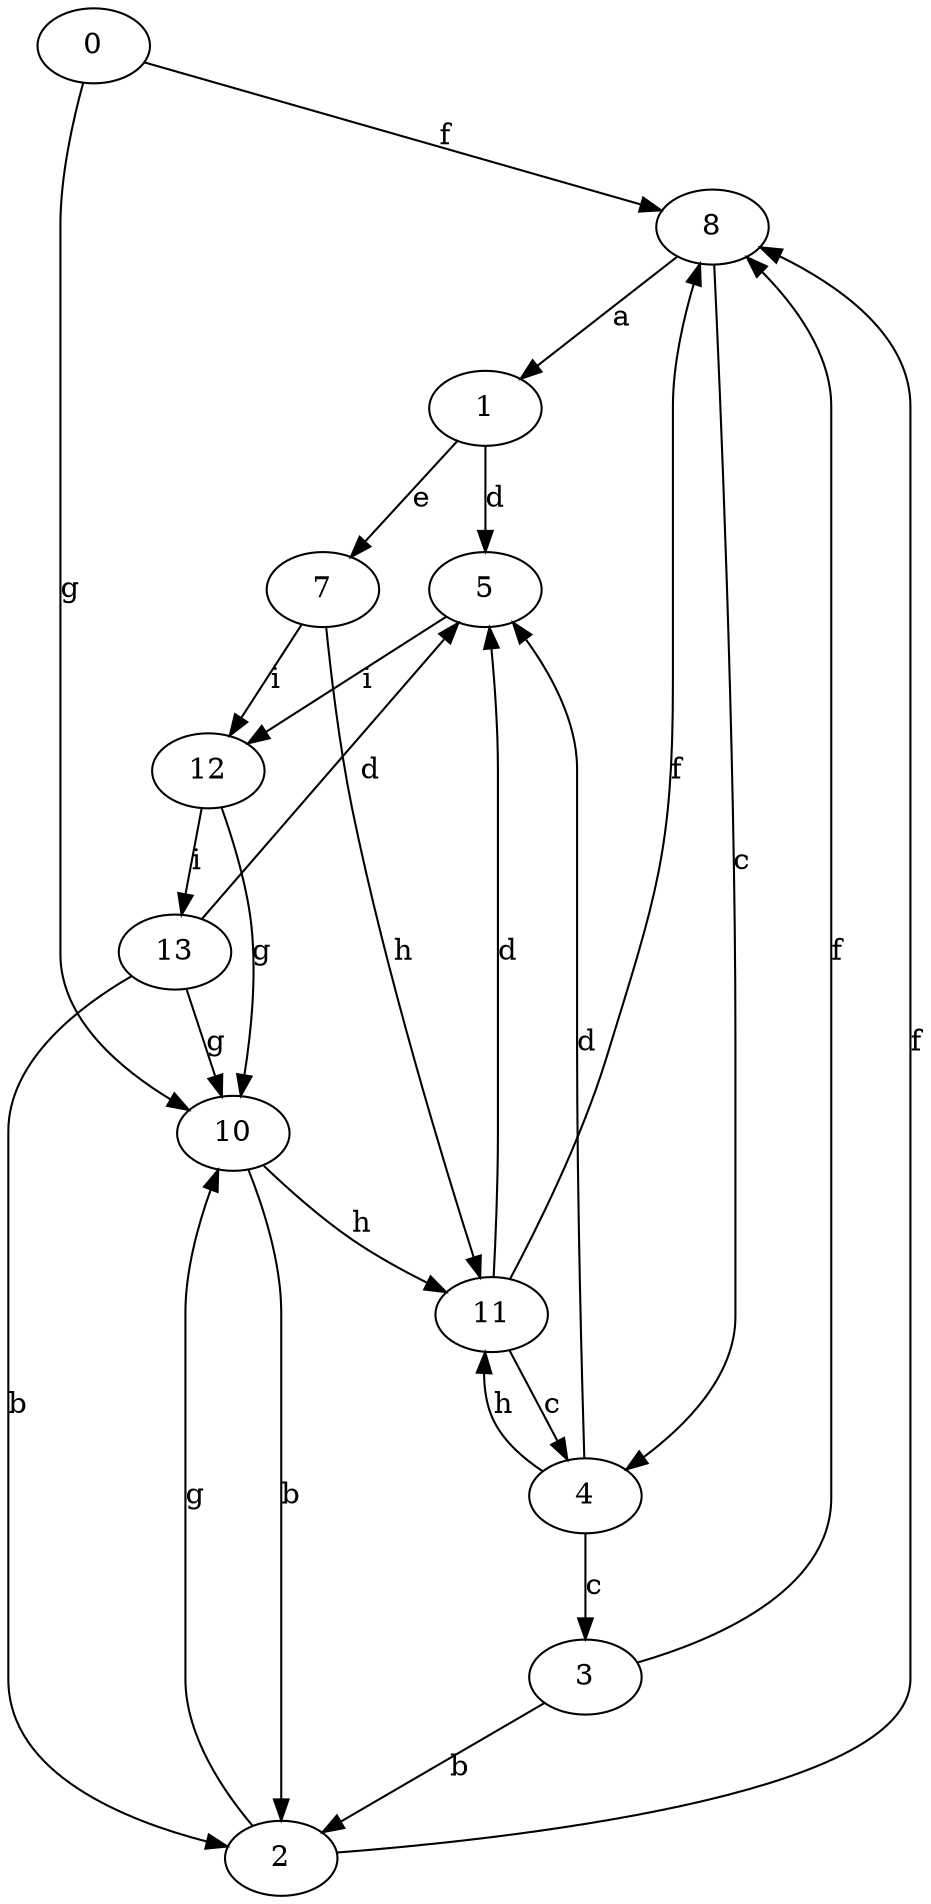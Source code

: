strict digraph  {
0;
1;
2;
3;
4;
5;
7;
8;
10;
11;
12;
13;
0 -> 8  [label=f];
0 -> 10  [label=g];
1 -> 5  [label=d];
1 -> 7  [label=e];
2 -> 8  [label=f];
2 -> 10  [label=g];
3 -> 2  [label=b];
3 -> 8  [label=f];
4 -> 3  [label=c];
4 -> 5  [label=d];
4 -> 11  [label=h];
5 -> 12  [label=i];
7 -> 11  [label=h];
7 -> 12  [label=i];
8 -> 1  [label=a];
8 -> 4  [label=c];
10 -> 2  [label=b];
10 -> 11  [label=h];
11 -> 4  [label=c];
11 -> 5  [label=d];
11 -> 8  [label=f];
12 -> 10  [label=g];
12 -> 13  [label=i];
13 -> 2  [label=b];
13 -> 5  [label=d];
13 -> 10  [label=g];
}
